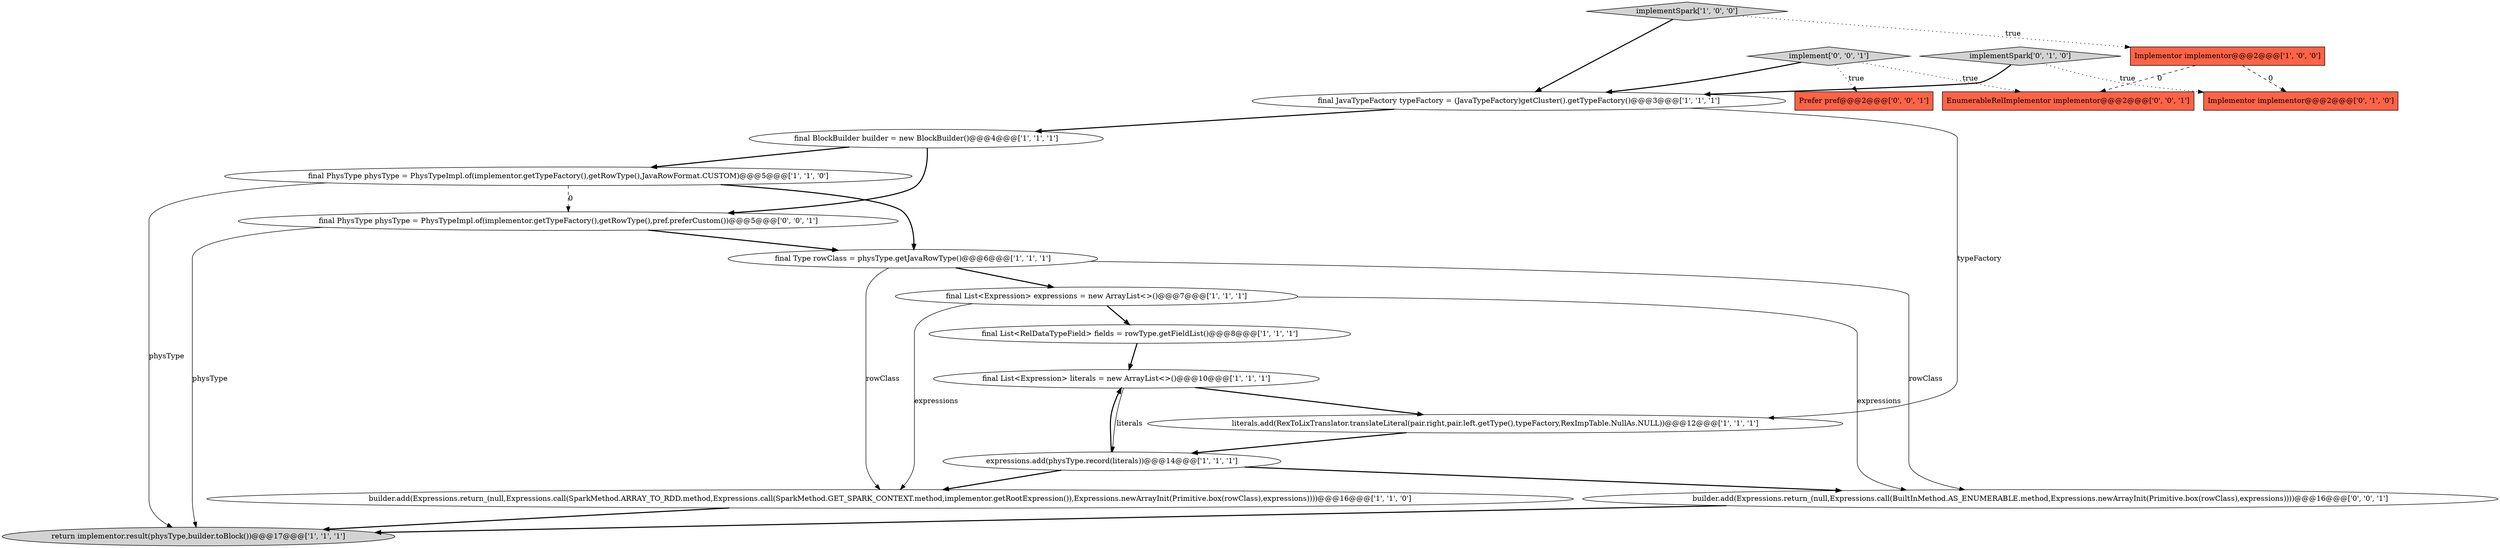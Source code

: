 digraph {
10 [style = filled, label = "return implementor.result(physType,builder.toBlock())@@@17@@@['1', '1', '1']", fillcolor = lightgray, shape = ellipse image = "AAA0AAABBB1BBB"];
7 [style = filled, label = "literals.add(RexToLixTranslator.translateLiteral(pair.right,pair.left.getType(),typeFactory,RexImpTable.NullAs.NULL))@@@12@@@['1', '1', '1']", fillcolor = white, shape = ellipse image = "AAA0AAABBB1BBB"];
12 [style = filled, label = "final PhysType physType = PhysTypeImpl.of(implementor.getTypeFactory(),getRowType(),JavaRowFormat.CUSTOM)@@@5@@@['1', '1', '0']", fillcolor = white, shape = ellipse image = "AAA0AAABBB1BBB"];
9 [style = filled, label = "final BlockBuilder builder = new BlockBuilder()@@@4@@@['1', '1', '1']", fillcolor = white, shape = ellipse image = "AAA0AAABBB1BBB"];
6 [style = filled, label = "final List<Expression> literals = new ArrayList<>()@@@10@@@['1', '1', '1']", fillcolor = white, shape = ellipse image = "AAA0AAABBB1BBB"];
2 [style = filled, label = "implementSpark['1', '0', '0']", fillcolor = lightgray, shape = diamond image = "AAA0AAABBB1BBB"];
14 [style = filled, label = "implementSpark['0', '1', '0']", fillcolor = lightgray, shape = diamond image = "AAA0AAABBB2BBB"];
1 [style = filled, label = "final JavaTypeFactory typeFactory = (JavaTypeFactory)getCluster().getTypeFactory()@@@3@@@['1', '1', '1']", fillcolor = white, shape = ellipse image = "AAA0AAABBB1BBB"];
17 [style = filled, label = "implement['0', '0', '1']", fillcolor = lightgray, shape = diamond image = "AAA0AAABBB3BBB"];
0 [style = filled, label = "builder.add(Expressions.return_(null,Expressions.call(SparkMethod.ARRAY_TO_RDD.method,Expressions.call(SparkMethod.GET_SPARK_CONTEXT.method,implementor.getRootExpression()),Expressions.newArrayInit(Primitive.box(rowClass),expressions))))@@@16@@@['1', '1', '0']", fillcolor = white, shape = ellipse image = "AAA0AAABBB1BBB"];
3 [style = filled, label = "final Type rowClass = physType.getJavaRowType()@@@6@@@['1', '1', '1']", fillcolor = white, shape = ellipse image = "AAA0AAABBB1BBB"];
4 [style = filled, label = "expressions.add(physType.record(literals))@@@14@@@['1', '1', '1']", fillcolor = white, shape = ellipse image = "AAA0AAABBB1BBB"];
5 [style = filled, label = "final List<RelDataTypeField> fields = rowType.getFieldList()@@@8@@@['1', '1', '1']", fillcolor = white, shape = ellipse image = "AAA0AAABBB1BBB"];
8 [style = filled, label = "final List<Expression> expressions = new ArrayList<>()@@@7@@@['1', '1', '1']", fillcolor = white, shape = ellipse image = "AAA0AAABBB1BBB"];
18 [style = filled, label = "EnumerableRelImplementor implementor@@@2@@@['0', '0', '1']", fillcolor = tomato, shape = box image = "AAA0AAABBB3BBB"];
11 [style = filled, label = "Implementor implementor@@@2@@@['1', '0', '0']", fillcolor = tomato, shape = box image = "AAA1AAABBB1BBB"];
15 [style = filled, label = "builder.add(Expressions.return_(null,Expressions.call(BuiltInMethod.AS_ENUMERABLE.method,Expressions.newArrayInit(Primitive.box(rowClass),expressions))))@@@16@@@['0', '0', '1']", fillcolor = white, shape = ellipse image = "AAA0AAABBB3BBB"];
19 [style = filled, label = "final PhysType physType = PhysTypeImpl.of(implementor.getTypeFactory(),getRowType(),pref.preferCustom())@@@5@@@['0', '0', '1']", fillcolor = white, shape = ellipse image = "AAA0AAABBB3BBB"];
16 [style = filled, label = "Prefer pref@@@2@@@['0', '0', '1']", fillcolor = tomato, shape = box image = "AAA0AAABBB3BBB"];
13 [style = filled, label = "Implementor implementor@@@2@@@['0', '1', '0']", fillcolor = tomato, shape = box image = "AAA1AAABBB2BBB"];
6->4 [style = solid, label="literals"];
15->10 [style = bold, label=""];
17->1 [style = bold, label=""];
17->18 [style = dotted, label="true"];
4->6 [style = bold, label=""];
2->1 [style = bold, label=""];
4->15 [style = bold, label=""];
3->15 [style = solid, label="rowClass"];
7->4 [style = bold, label=""];
19->10 [style = solid, label="physType"];
1->7 [style = solid, label="typeFactory"];
14->13 [style = dotted, label="true"];
14->1 [style = bold, label=""];
1->9 [style = bold, label=""];
4->0 [style = bold, label=""];
2->11 [style = dotted, label="true"];
17->16 [style = dotted, label="true"];
8->15 [style = solid, label="expressions"];
0->10 [style = bold, label=""];
12->10 [style = solid, label="physType"];
11->13 [style = dashed, label="0"];
5->6 [style = bold, label=""];
8->5 [style = bold, label=""];
12->19 [style = dashed, label="0"];
8->0 [style = solid, label="expressions"];
11->18 [style = dashed, label="0"];
3->8 [style = bold, label=""];
3->0 [style = solid, label="rowClass"];
9->19 [style = bold, label=""];
12->3 [style = bold, label=""];
9->12 [style = bold, label=""];
6->7 [style = bold, label=""];
19->3 [style = bold, label=""];
}
